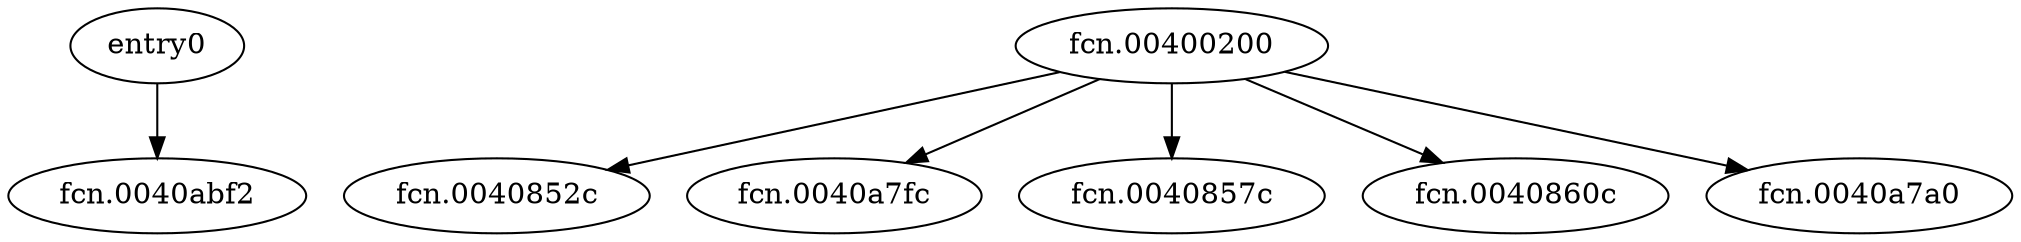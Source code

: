 digraph code {
  "0x00400194" [label="entry0"];
  "0x00400194" -> "0x0040abf2";
  "0x0040abf2" [label="fcn.0040abf2"];
  "0x00400200" [label="fcn.00400200"];
  "0x00400200" -> "0x0040852c";
  "0x0040852c" [label="fcn.0040852c"];
  "0x00400200" -> "0x0040a7fc";
  "0x0040a7fc" [label="fcn.0040a7fc"];
  "0x00400200" -> "0x0040857c";
  "0x0040857c" [label="fcn.0040857c"];
  "0x00400200" -> "0x0040860c";
  "0x0040860c" [label="fcn.0040860c"];
  "0x00400200" -> "0x0040a7a0";
  "0x0040a7a0" [label="fcn.0040a7a0"];
}